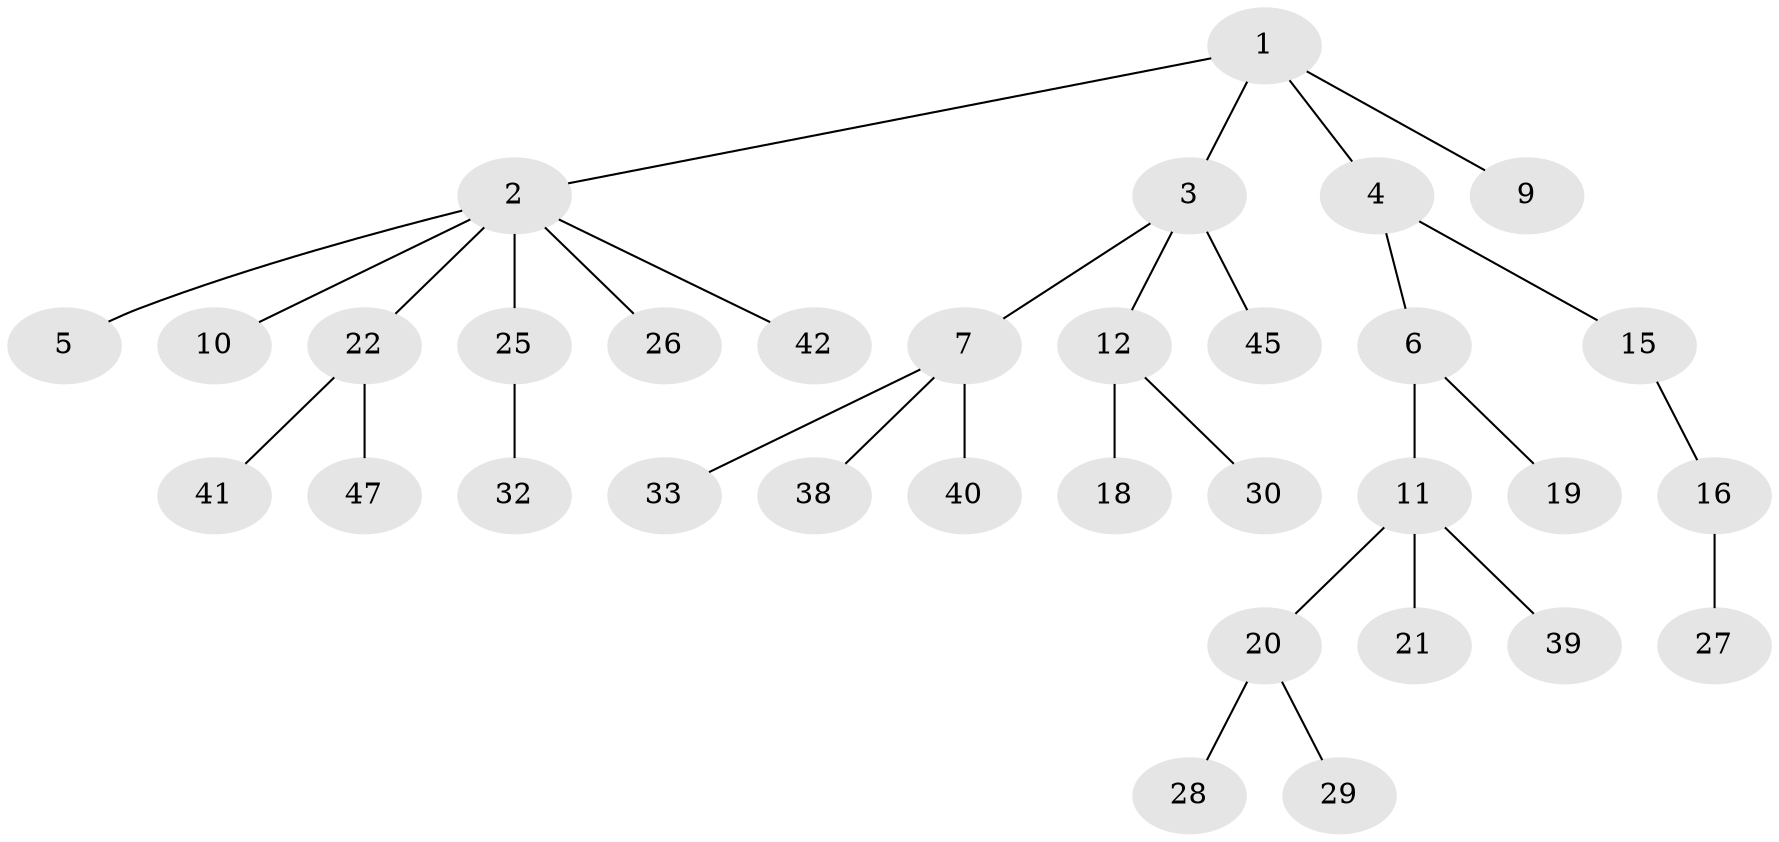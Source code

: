 // original degree distribution, {5: 0.057692307692307696, 4: 0.15384615384615385, 1: 0.5576923076923077, 2: 0.19230769230769232, 3: 0.038461538461538464}
// Generated by graph-tools (version 1.1) at 2025/11/02/27/25 16:11:27]
// undirected, 33 vertices, 32 edges
graph export_dot {
graph [start="1"]
  node [color=gray90,style=filled];
  1 [super="+13"];
  2 [super="+8"];
  3 [super="+52"];
  4 [super="+31"];
  5;
  6 [super="+23"];
  7 [super="+14"];
  9 [super="+43"];
  10;
  11 [super="+17"];
  12 [super="+51"];
  15;
  16 [super="+24"];
  18 [super="+36"];
  19 [super="+50"];
  20 [super="+49"];
  21 [super="+48"];
  22 [super="+35"];
  25 [super="+37"];
  26;
  27;
  28;
  29;
  30 [super="+34"];
  32;
  33;
  38;
  39;
  40 [super="+44"];
  41;
  42 [super="+46"];
  45;
  47;
  1 -- 2;
  1 -- 3;
  1 -- 4;
  1 -- 9;
  2 -- 5;
  2 -- 22;
  2 -- 26;
  2 -- 25;
  2 -- 10;
  2 -- 42;
  3 -- 7;
  3 -- 12;
  3 -- 45;
  4 -- 6;
  4 -- 15;
  6 -- 11;
  6 -- 19;
  7 -- 38;
  7 -- 40;
  7 -- 33;
  11 -- 20;
  11 -- 39;
  11 -- 21;
  12 -- 18;
  12 -- 30;
  15 -- 16;
  16 -- 27;
  20 -- 28;
  20 -- 29;
  22 -- 41;
  22 -- 47;
  25 -- 32;
}
